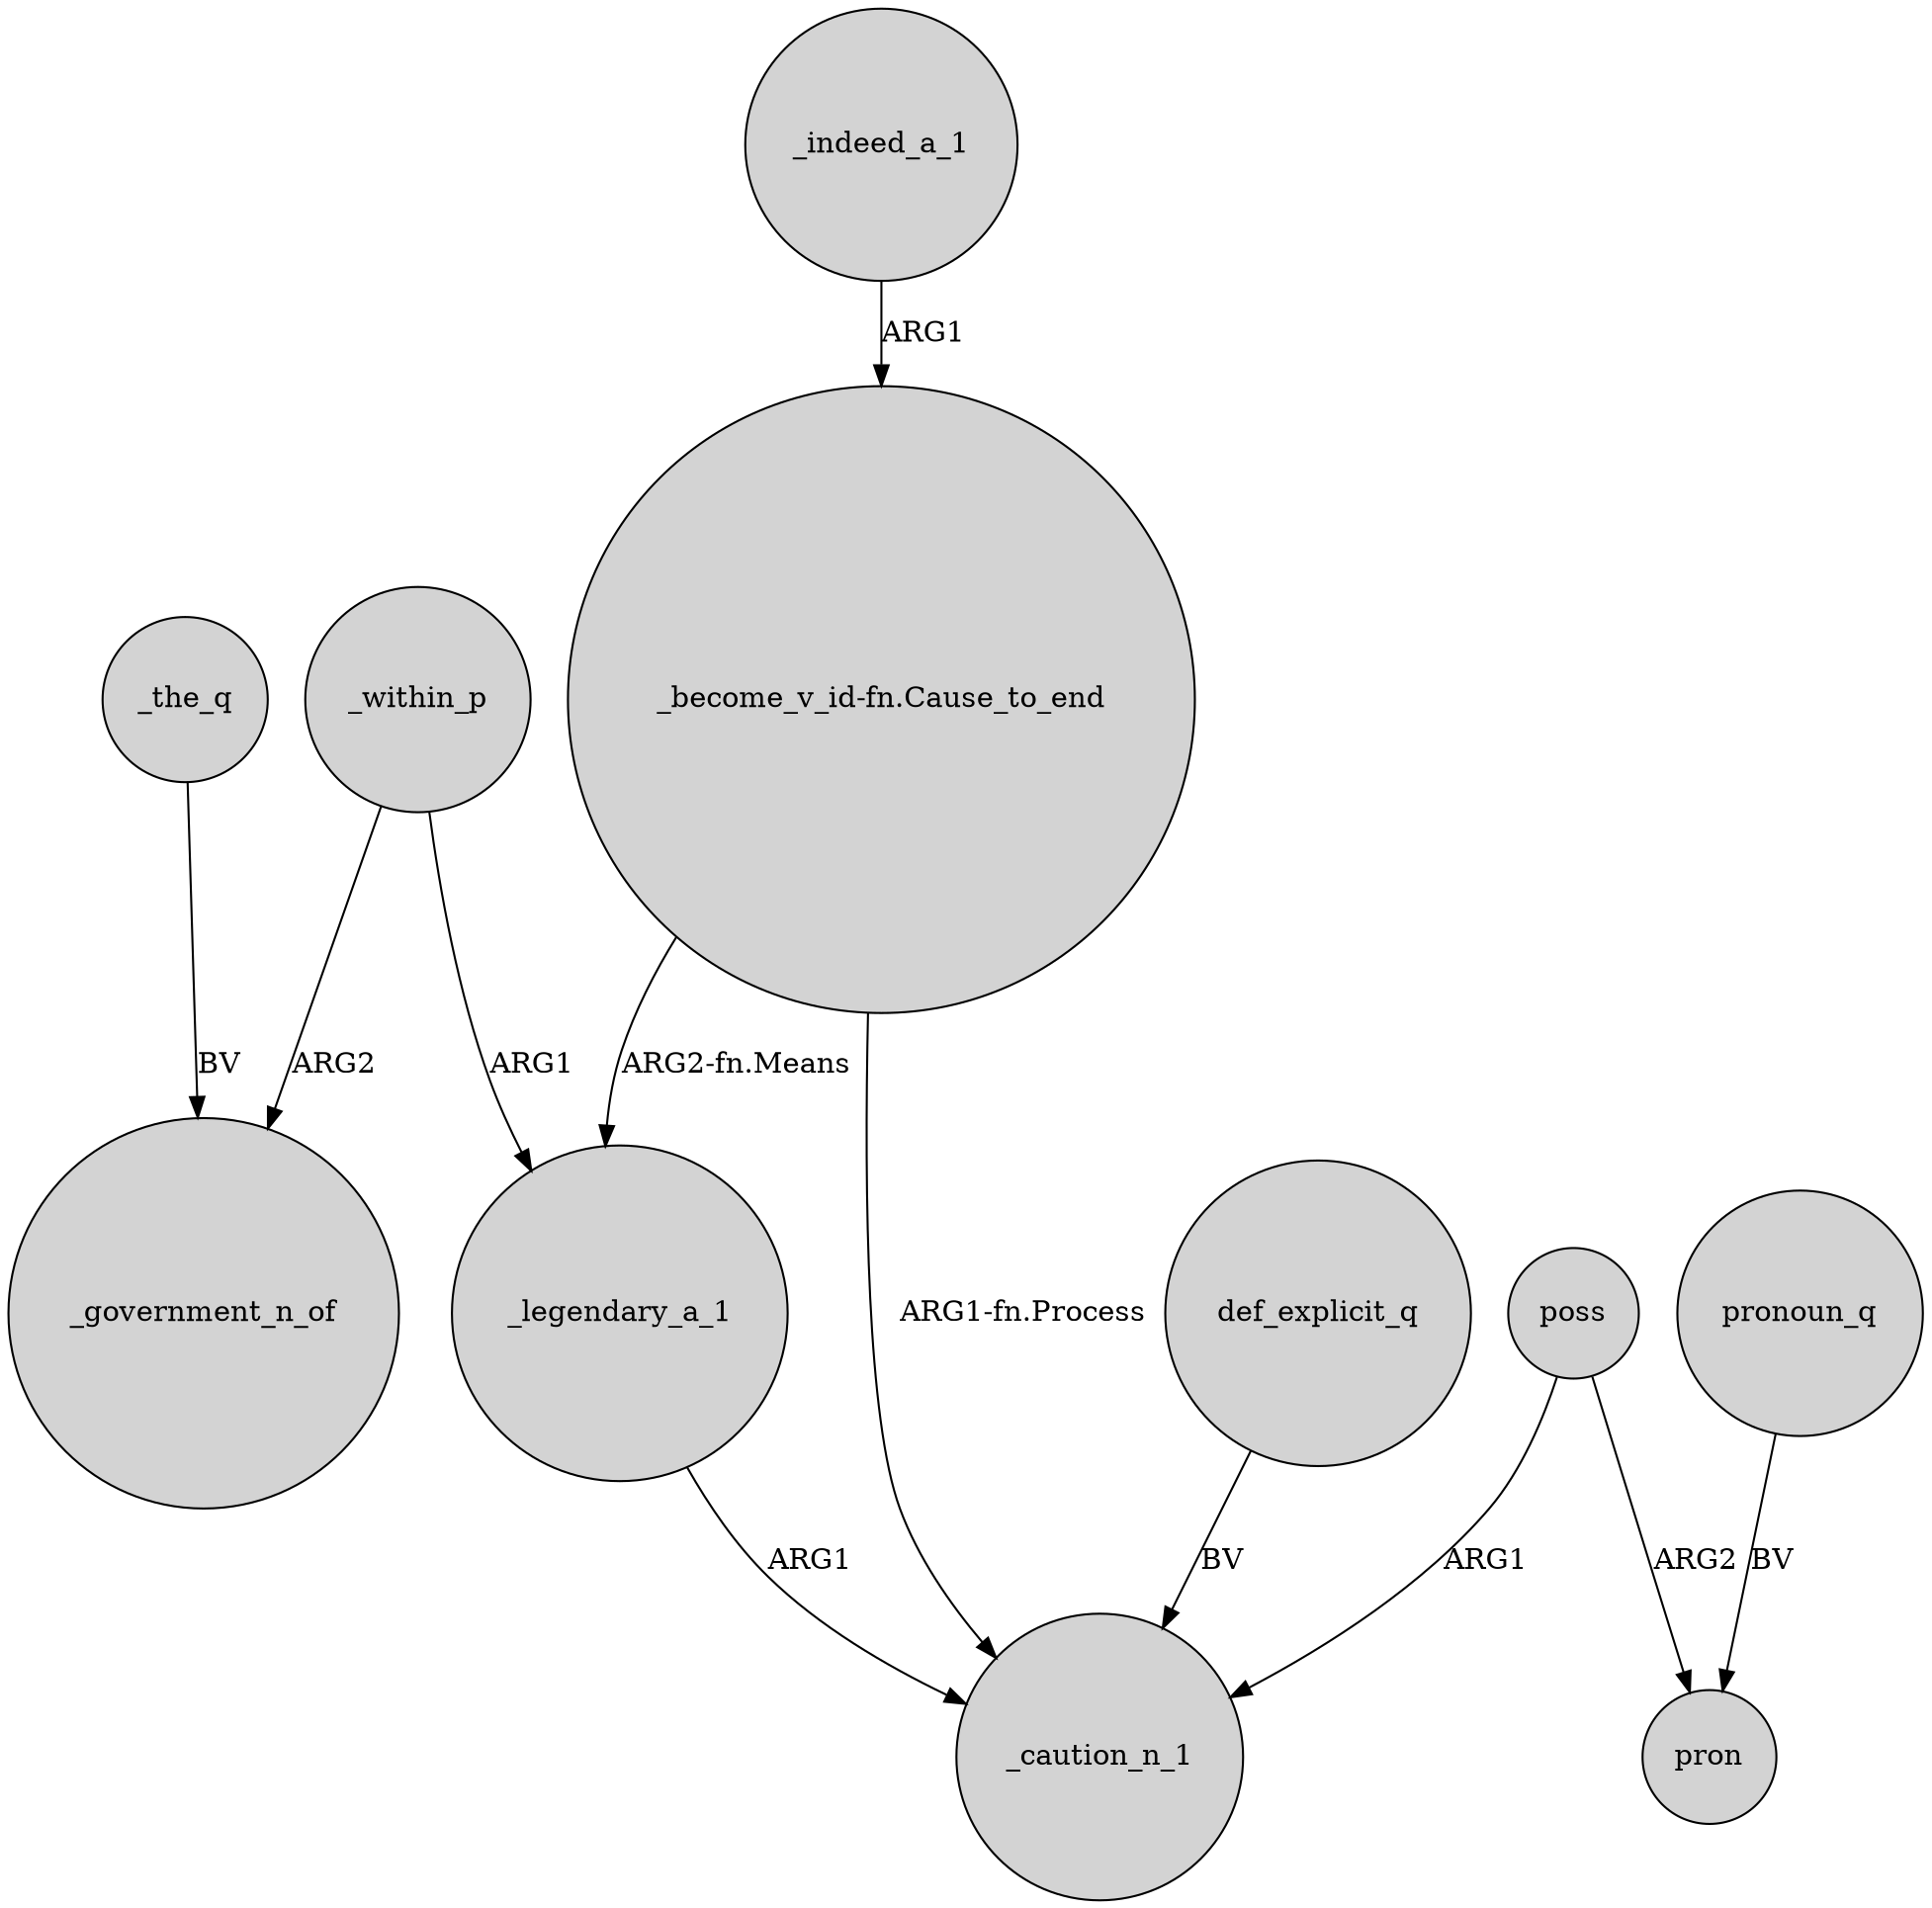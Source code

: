 digraph {
	node [shape=circle style=filled]
	_within_p -> _legendary_a_1 [label=ARG1]
	"_become_v_id-fn.Cause_to_end" -> _caution_n_1 [label="ARG1-fn.Process"]
	_legendary_a_1 -> _caution_n_1 [label=ARG1]
	"_become_v_id-fn.Cause_to_end" -> _legendary_a_1 [label="ARG2-fn.Means"]
	poss -> _caution_n_1 [label=ARG1]
	def_explicit_q -> _caution_n_1 [label=BV]
	_within_p -> _government_n_of [label=ARG2]
	_indeed_a_1 -> "_become_v_id-fn.Cause_to_end" [label=ARG1]
	pronoun_q -> pron [label=BV]
	_the_q -> _government_n_of [label=BV]
	poss -> pron [label=ARG2]
}
